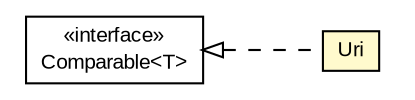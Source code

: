 #!/usr/local/bin/dot
#
# Class diagram 
# Generated by UMLGraph version R5_6-24-gf6e263 (http://www.umlgraph.org/)
#

digraph G {
	edge [fontname="arial",fontsize=10,labelfontname="arial",labelfontsize=10];
	node [fontname="arial",fontsize=10,shape=plaintext];
	nodesep=0.25;
	ranksep=0.5;
	rankdir=LR;
	// org.turbogwt.net.http.client.Uri
	c4600 [label=<<table title="org.turbogwt.net.http.client.Uri" border="0" cellborder="1" cellspacing="0" cellpadding="2" port="p" bgcolor="lemonChiffon" href="./Uri.html">
		<tr><td><table border="0" cellspacing="0" cellpadding="1">
<tr><td align="center" balign="center"> Uri </td></tr>
		</table></td></tr>
		</table>>, URL="./Uri.html", fontname="arial", fontcolor="black", fontsize=10.0];
	//org.turbogwt.net.http.client.Uri implements java.lang.Comparable<T>
	c4657:p -> c4600:p [dir=back,arrowtail=empty,style=dashed];
	// java.lang.Comparable<T>
	c4657 [label=<<table title="java.lang.Comparable" border="0" cellborder="1" cellspacing="0" cellpadding="2" port="p" href="http://download.oracle.com/javase/7/docs/api/java/lang/Comparable.html">
		<tr><td><table border="0" cellspacing="0" cellpadding="1">
<tr><td align="center" balign="center"> &#171;interface&#187; </td></tr>
<tr><td align="center" balign="center"> Comparable&lt;T&gt; </td></tr>
		</table></td></tr>
		</table>>, URL="http://download.oracle.com/javase/7/docs/api/java/lang/Comparable.html", fontname="arial", fontcolor="black", fontsize=10.0];
}

